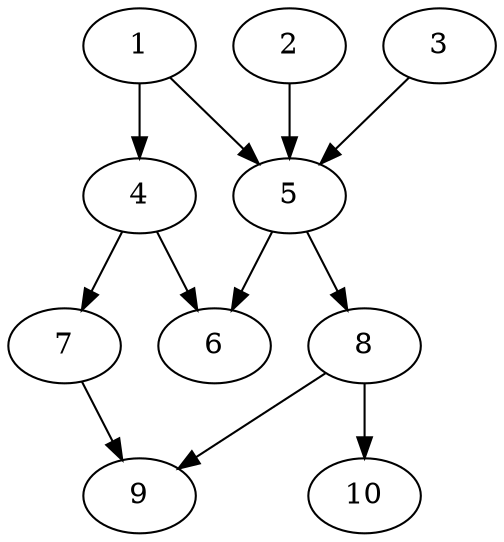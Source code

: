 // DAG automatically generated by daggen at Thu Oct  3 13:58:04 2019
// ./daggen --dot -n 10 --ccr 0.5 --fat 0.5 --regular 0.9 --density 0.7 --mindata 5242880 --maxdata 52428800 
digraph G {
  1 [size="35995648", alpha="0.04", expect_size="17997824"] 
  1 -> 4 [size ="17997824"]
  1 -> 5 [size ="17997824"]
  2 [size="65232896", alpha="0.19", expect_size="32616448"] 
  2 -> 5 [size ="32616448"]
  3 [size="93288448", alpha="0.05", expect_size="46644224"] 
  3 -> 5 [size ="46644224"]
  4 [size="102492160", alpha="0.19", expect_size="51246080"] 
  4 -> 6 [size ="51246080"]
  4 -> 7 [size ="51246080"]
  5 [size="49901568", alpha="0.17", expect_size="24950784"] 
  5 -> 6 [size ="24950784"]
  5 -> 8 [size ="24950784"]
  6 [size="40828928", alpha="0.14", expect_size="20414464"] 
  7 [size="90066944", alpha="0.08", expect_size="45033472"] 
  7 -> 9 [size ="45033472"]
  8 [size="31969280", alpha="0.01", expect_size="15984640"] 
  8 -> 9 [size ="15984640"]
  8 -> 10 [size ="15984640"]
  9 [size="101203968", alpha="0.19", expect_size="50601984"] 
  10 [size="71188480", alpha="0.12", expect_size="35594240"] 
}
